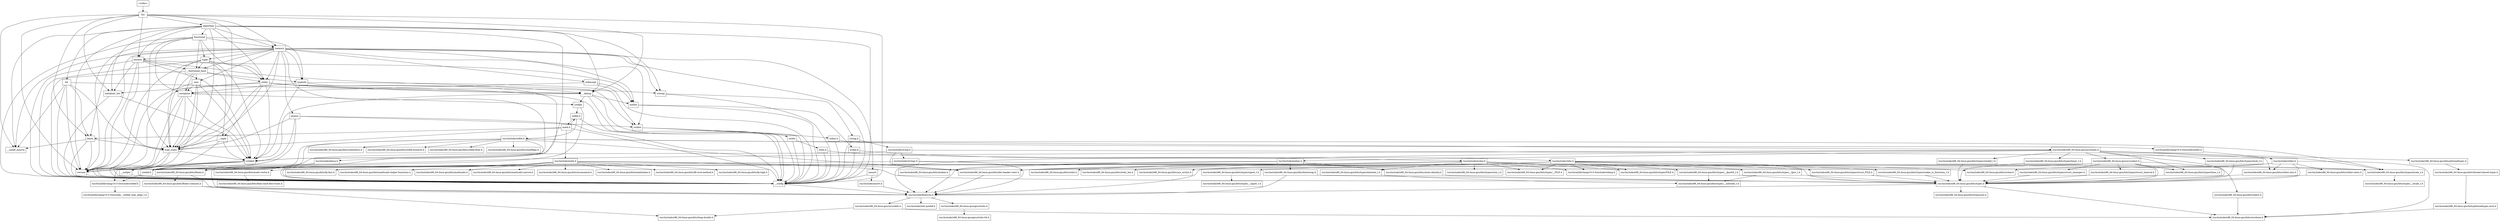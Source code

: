 digraph "dependencies" {
  header_0 [ shape="box", label="\<stdin\>" ];
  header_1 [ shape="box", label="list" ];
  header_100 [ shape="box", label="/usr/include/x86_64-linux-gnu/bits/stdio_lim.h" ];
  header_101 [ shape="box", label="/usr/include/x86_64-linux-gnu/bits/sys_errlist.h" ];
  header_102 [ shape="box", label="/usr/include/x86_64-linux-gnu/bits/stdio.h" ];
  header_103 [ shape="box", label="iterator" ];
  header_104 [ shape="box", label="__functional_base" ];
  header_105 [ shape="box", label="tuple" ];
  header_106 [ shape="box", label="stdexcept" ];
  header_107 [ shape="box", label="cassert" ];
  header_108 [ shape="box", label="/usr/include/assert.h" ];
  header_109 [ shape="box", label="atomic" ];
  header_11 [ shape="box", label="memory" ];
  header_110 [ shape="box", label="algorithm" ];
  header_111 [ shape="box", label="functional" ];
  header_112 [ shape="box", label="bit" ];
  header_12 [ shape="box", label="type_traits" ];
  header_13 [ shape="box", label="cstddef" ];
  header_14 [ shape="box", label="version" ];
  header_15 [ shape="box", label="/usr/local/lib/clang/10.0.0/include/stddef.h" ];
  header_16 [ shape="box", label="/usr/local/lib/clang/10.0.0/include/__stddef_max_align_t.h" ];
  header_17 [ shape="box", label="__nullptr" ];
  header_18 [ shape="box", label="typeinfo" ];
  header_19 [ shape="box", label="exception" ];
  header_2 [ shape="box", label="__config" ];
  header_20 [ shape="box", label="cstdlib" ];
  header_21 [ shape="box", label="stdlib.h" ];
  header_22 [ shape="box", label="/usr/include/stdlib.h" ];
  header_23 [ shape="box", label="/usr/include/x86_64-linux-gnu/bits/libc-header-start.h" ];
  header_24 [ shape="box", label="stddef.h" ];
  header_25 [ shape="box", label="/usr/include/x86_64-linux-gnu/bits/waitflags.h" ];
  header_26 [ shape="box", label="/usr/include/x86_64-linux-gnu/bits/waitstatus.h" ];
  header_27 [ shape="box", label="/usr/include/x86_64-linux-gnu/bits/floatn.h" ];
  header_28 [ shape="box", label="/usr/include/x86_64-linux-gnu/bits/floatn-common.h" ];
  header_29 [ shape="box", label="/usr/include/x86_64-linux-gnu/bits/types/locale_t.h" ];
  header_3 [ shape="box", label="/usr/include/features.h" ];
  header_30 [ shape="box", label="/usr/include/x86_64-linux-gnu/bits/types/__locale_t.h" ];
  header_31 [ shape="box", label="/usr/include/x86_64-linux-gnu/sys/types.h" ];
  header_32 [ shape="box", label="/usr/include/x86_64-linux-gnu/bits/types.h" ];
  header_33 [ shape="box", label="/usr/include/x86_64-linux-gnu/bits/typesizes.h" ];
  header_34 [ shape="box", label="/usr/include/x86_64-linux-gnu/bits/types/clock_t.h" ];
  header_35 [ shape="box", label="/usr/include/x86_64-linux-gnu/bits/types/clockid_t.h" ];
  header_36 [ shape="box", label="/usr/include/x86_64-linux-gnu/bits/types/time_t.h" ];
  header_37 [ shape="box", label="/usr/include/x86_64-linux-gnu/bits/types/timer_t.h" ];
  header_38 [ shape="box", label="/usr/include/x86_64-linux-gnu/bits/stdint-intn.h" ];
  header_39 [ shape="box", label="/usr/include/endian.h" ];
  header_4 [ shape="box", label="/usr/include/stdc-predef.h" ];
  header_40 [ shape="box", label="/usr/include/x86_64-linux-gnu/bits/endian.h" ];
  header_41 [ shape="box", label="/usr/include/x86_64-linux-gnu/bits/byteswap.h" ];
  header_42 [ shape="box", label="/usr/include/x86_64-linux-gnu/bits/uintn-identity.h" ];
  header_43 [ shape="box", label="/usr/include/x86_64-linux-gnu/sys/select.h" ];
  header_44 [ shape="box", label="/usr/include/x86_64-linux-gnu/bits/select.h" ];
  header_45 [ shape="box", label="/usr/include/x86_64-linux-gnu/bits/types/sigset_t.h" ];
  header_46 [ shape="box", label="/usr/include/x86_64-linux-gnu/bits/types/__sigset_t.h" ];
  header_47 [ shape="box", label="/usr/include/x86_64-linux-gnu/bits/types/struct_timeval.h" ];
  header_48 [ shape="box", label="/usr/include/x86_64-linux-gnu/bits/types/struct_timespec.h" ];
  header_49 [ shape="box", label="/usr/include/x86_64-linux-gnu/bits/pthreadtypes.h" ];
  header_5 [ shape="box", label="/usr/include/x86_64-linux-gnu/sys/cdefs.h" ];
  header_50 [ shape="box", label="/usr/include/x86_64-linux-gnu/bits/thread-shared-types.h" ];
  header_51 [ shape="box", label="/usr/include/x86_64-linux-gnu/bits/pthreadtypes-arch.h" ];
  header_52 [ shape="box", label="/usr/include/alloca.h" ];
  header_53 [ shape="box", label="/usr/include/x86_64-linux-gnu/bits/stdlib-bsearch.h" ];
  header_54 [ shape="box", label="/usr/include/x86_64-linux-gnu/bits/stdlib-float.h" ];
  header_55 [ shape="box", label="math.h" ];
  header_56 [ shape="box", label="/usr/include/math.h" ];
  header_57 [ shape="box", label="/usr/include/x86_64-linux-gnu/bits/math-vector.h" ];
  header_58 [ shape="box", label="/usr/include/x86_64-linux-gnu/bits/libm-simd-decl-stubs.h" ];
  header_59 [ shape="box", label="/usr/include/x86_64-linux-gnu/bits/flt-eval-method.h" ];
  header_6 [ shape="box", label="/usr/include/x86_64-linux-gnu/bits/wordsize.h" ];
  header_60 [ shape="box", label="/usr/include/x86_64-linux-gnu/bits/fp-logb.h" ];
  header_61 [ shape="box", label="/usr/include/x86_64-linux-gnu/bits/fp-fast.h" ];
  header_62 [ shape="box", label="/usr/include/x86_64-linux-gnu/bits/mathcalls-helper-functions.h" ];
  header_63 [ shape="box", label="/usr/include/x86_64-linux-gnu/bits/mathcalls.h" ];
  header_64 [ shape="box", label="/usr/include/x86_64-linux-gnu/bits/mathcalls-narrow.h" ];
  header_65 [ shape="box", label="/usr/include/x86_64-linux-gnu/bits/iscanonical.h" ];
  header_66 [ shape="box", label="/usr/include/x86_64-linux-gnu/bits/mathinline.h" ];
  header_67 [ shape="box", label="limits" ];
  header_68 [ shape="box", label="__undef_macros" ];
  header_69 [ shape="box", label="cstdint" ];
  header_7 [ shape="box", label="/usr/include/x86_64-linux-gnu/bits/long-double.h" ];
  header_70 [ shape="box", label="stdint.h" ];
  header_71 [ shape="box", label="/usr/local/lib/clang/10.0.0/include/stdint.h" ];
  header_72 [ shape="box", label="/usr/include/stdint.h" ];
  header_73 [ shape="box", label="/usr/include/x86_64-linux-gnu/bits/wchar.h" ];
  header_74 [ shape="box", label="/usr/include/x86_64-linux-gnu/bits/stdint-uintn.h" ];
  header_75 [ shape="box", label="new" ];
  header_76 [ shape="box", label="utility" ];
  header_77 [ shape="box", label="__tuple" ];
  header_78 [ shape="box", label="initializer_list" ];
  header_79 [ shape="box", label="cstring" ];
  header_8 [ shape="box", label="/usr/include/x86_64-linux-gnu/gnu/stubs.h" ];
  header_80 [ shape="box", label="string.h" ];
  header_81 [ shape="box", label="/usr/include/string.h" ];
  header_82 [ shape="box", label="/usr/include/strings.h" ];
  header_83 [ shape="box", label="__debug" ];
  header_84 [ shape="box", label="iosfwd" ];
  header_85 [ shape="box", label="wchar.h" ];
  header_86 [ shape="box", label="/usr/include/wchar.h" ];
  header_87 [ shape="box", label="/usr/local/lib/clang/10.0.0/include/stdarg.h" ];
  header_88 [ shape="box", label="/usr/include/x86_64-linux-gnu/bits/types/wint_t.h" ];
  header_89 [ shape="box", label="/usr/include/x86_64-linux-gnu/bits/types/mbstate_t.h" ];
  header_9 [ shape="box", label="/usr/include/x86_64-linux-gnu/gnu/stubs-64.h" ];
  header_90 [ shape="box", label="/usr/include/x86_64-linux-gnu/bits/types/__mbstate_t.h" ];
  header_91 [ shape="box", label="/usr/include/x86_64-linux-gnu/bits/types/__FILE.h" ];
  header_92 [ shape="box", label="/usr/include/x86_64-linux-gnu/bits/types/FILE.h" ];
  header_93 [ shape="box", label="cstdio" ];
  header_94 [ shape="box", label="stdio.h" ];
  header_95 [ shape="box", label="/usr/include/stdio.h" ];
  header_96 [ shape="box", label="/usr/include/x86_64-linux-gnu/bits/types/__fpos_t.h" ];
  header_97 [ shape="box", label="/usr/include/x86_64-linux-gnu/bits/types/__fpos64_t.h" ];
  header_98 [ shape="box", label="/usr/include/x86_64-linux-gnu/bits/types/struct_FILE.h" ];
  header_99 [ shape="box", label="/usr/include/x86_64-linux-gnu/bits/types/cookie_io_functions_t.h" ];
  header_67 -> header_14;
  header_67 -> header_68;
  header_67 -> header_2;
  header_67 -> header_12;
  header_69 -> header_70;
  header_69 -> header_2;
  header_72 -> header_38;
  header_72 -> header_32;
  header_72 -> header_23;
  header_72 -> header_6;
  header_72 -> header_73;
  header_72 -> header_74;
  header_70 -> header_71;
  header_70 -> header_2;
  header_71 -> header_72;
  header_76 -> header_14;
  header_76 -> header_12;
  header_76 -> header_13;
  header_76 -> header_83;
  header_76 -> header_2;
  header_76 -> header_77;
  header_76 -> header_69;
  header_76 -> header_78;
  header_76 -> header_79;
  header_77 -> header_2;
  header_77 -> header_12;
  header_77 -> header_13;
  header_74 -> header_32;
  header_75 -> header_14;
  header_75 -> header_2;
  header_75 -> header_19;
  header_75 -> header_12;
  header_75 -> header_13;
  header_78 -> header_2;
  header_78 -> header_13;
  header_79 -> header_80;
  header_79 -> header_2;
  header_112 -> header_14;
  header_112 -> header_12;
  header_112 -> header_2;
  header_112 -> header_67;
  header_112 -> header_83;
  header_112 -> header_68;
  header_110 -> header_14;
  header_110 -> header_11;
  header_110 -> header_12;
  header_110 -> header_13;
  header_110 -> header_76;
  header_110 -> header_68;
  header_110 -> header_83;
  header_110 -> header_2;
  header_110 -> header_78;
  header_110 -> header_79;
  header_110 -> header_112;
  header_110 -> header_103;
  header_110 -> header_111;
  header_111 -> header_14;
  header_111 -> header_11;
  header_111 -> header_12;
  header_111 -> header_18;
  header_111 -> header_19;
  header_111 -> header_2;
  header_111 -> header_104;
  header_111 -> header_105;
  header_111 -> header_76;
  header_47 -> header_32;
  header_45 -> header_46;
  header_44 -> header_6;
  header_43 -> header_36;
  header_43 -> header_32;
  header_43 -> header_47;
  header_43 -> header_45;
  header_43 -> header_44;
  header_43 -> header_3;
  header_43 -> header_48;
  header_42 -> header_32;
  header_41 -> header_32;
  header_41 -> header_3;
  header_105 -> header_14;
  header_105 -> header_2;
  header_105 -> header_12;
  header_105 -> header_13;
  header_105 -> header_76;
  header_105 -> header_77;
  header_105 -> header_104;
  header_104 -> header_12;
  header_104 -> header_18;
  header_104 -> header_19;
  header_104 -> header_76;
  header_104 -> header_75;
  header_104 -> header_2;
  header_107 -> header_2;
  header_107 -> header_108;
  header_106 -> header_2;
  header_106 -> header_19;
  header_106 -> header_84;
  header_49 -> header_50;
  header_48 -> header_32;
  header_5 -> header_6;
  header_5 -> header_7;
  header_2 -> header_3;
  header_3 -> header_4;
  header_3 -> header_5;
  header_3 -> header_8;
  header_0 -> header_1;
  header_1 -> header_14;
  header_1 -> header_11;
  header_1 -> header_12;
  header_1 -> header_2;
  header_1 -> header_103;
  header_1 -> header_67;
  header_1 -> header_83;
  header_1 -> header_68;
  header_1 -> header_78;
  header_1 -> header_110;
  header_8 -> header_9;
  header_50 -> header_51;
  header_51 -> header_6;
  header_52 -> header_24;
  header_52 -> header_3;
  header_55 -> header_21;
  header_55 -> header_67;
  header_55 -> header_2;
  header_55 -> header_12;
  header_55 -> header_56;
  header_56 -> header_59;
  header_56 -> header_27;
  header_56 -> header_32;
  header_56 -> header_23;
  header_56 -> header_57;
  header_56 -> header_61;
  header_56 -> header_60;
  header_56 -> header_63;
  header_56 -> header_62;
  header_56 -> header_65;
  header_56 -> header_64;
  header_56 -> header_66;
  header_57 -> header_58;
  header_29 -> header_30;
  header_28 -> header_7;
  header_28 -> header_3;
  header_24 -> header_15;
  header_27 -> header_3;
  header_27 -> header_28;
  header_21 -> header_2;
  header_21 -> header_55;
  header_21 -> header_22;
  header_20 -> header_21;
  header_20 -> header_2;
  header_23 -> header_3;
  header_22 -> header_53;
  header_22 -> header_29;
  header_22 -> header_25;
  header_22 -> header_24;
  header_22 -> header_27;
  header_22 -> header_26;
  header_22 -> header_54;
  header_22 -> header_23;
  header_22 -> header_31;
  header_22 -> header_52;
  header_38 -> header_32;
  header_39 -> header_42;
  header_39 -> header_3;
  header_39 -> header_41;
  header_39 -> header_40;
  header_36 -> header_32;
  header_37 -> header_32;
  header_34 -> header_32;
  header_35 -> header_32;
  header_32 -> header_6;
  header_32 -> header_3;
  header_32 -> header_33;
  header_31 -> header_38;
  header_31 -> header_39;
  header_31 -> header_36;
  header_31 -> header_37;
  header_31 -> header_34;
  header_31 -> header_35;
  header_31 -> header_32;
  header_31 -> header_43;
  header_31 -> header_3;
  header_31 -> header_24;
  header_31 -> header_49;
  header_109 -> header_69;
  header_109 -> header_14;
  header_109 -> header_2;
  header_109 -> header_12;
  header_109 -> header_13;
  header_108 -> header_3;
  header_89 -> header_90;
  header_83 -> header_93;
  header_83 -> header_2;
  header_83 -> header_20;
  header_83 -> header_13;
  header_83 -> header_84;
  header_82 -> header_24;
  header_82 -> header_29;
  header_82 -> header_3;
  header_81 -> header_24;
  header_81 -> header_29;
  header_81 -> header_23;
  header_81 -> header_82;
  header_80 -> header_81;
  header_80 -> header_2;
  header_86 -> header_29;
  header_86 -> header_24;
  header_86 -> header_27;
  header_86 -> header_23;
  header_86 -> header_73;
  header_86 -> header_89;
  header_86 -> header_88;
  header_86 -> header_87;
  header_86 -> header_91;
  header_86 -> header_92;
  header_85 -> header_2;
  header_85 -> header_86;
  header_84 -> header_2;
  header_84 -> header_85;
  header_103 -> header_14;
  header_103 -> header_12;
  header_103 -> header_13;
  header_103 -> header_2;
  header_103 -> header_83;
  header_103 -> header_104;
  header_103 -> header_78;
  header_103 -> header_84;
  header_14 -> header_2;
  header_15 -> header_16;
  header_17 -> header_2;
  header_11 -> header_14;
  header_11 -> header_109;
  header_11 -> header_79;
  header_11 -> header_12;
  header_11 -> header_13;
  header_11 -> header_104;
  header_11 -> header_18;
  header_11 -> header_68;
  header_11 -> header_105;
  header_11 -> header_2;
  header_11 -> header_67;
  header_11 -> header_75;
  header_11 -> header_69;
  header_11 -> header_76;
  header_11 -> header_107;
  header_11 -> header_106;
  header_11 -> header_103;
  header_11 -> header_84;
  header_12 -> header_14;
  header_12 -> header_2;
  header_12 -> header_13;
  header_13 -> header_14;
  header_13 -> header_15;
  header_13 -> header_17;
  header_13 -> header_2;
  header_18 -> header_69;
  header_18 -> header_2;
  header_18 -> header_19;
  header_18 -> header_13;
  header_19 -> header_14;
  header_19 -> header_2;
  header_19 -> header_20;
  header_19 -> header_12;
  header_19 -> header_13;
  header_98 -> header_32;
  header_99 -> header_32;
  header_94 -> header_95;
  header_94 -> header_2;
  header_95 -> header_24;
  header_95 -> header_32;
  header_95 -> header_23;
  header_95 -> header_100;
  header_95 -> header_101;
  header_95 -> header_98;
  header_95 -> header_99;
  header_95 -> header_96;
  header_95 -> header_97;
  header_95 -> header_87;
  header_95 -> header_91;
  header_95 -> header_92;
  header_95 -> header_102;
  header_96 -> header_90;
  header_96 -> header_32;
  header_97 -> header_90;
  header_97 -> header_32;
  header_93 -> header_94;
  header_93 -> header_2;
}